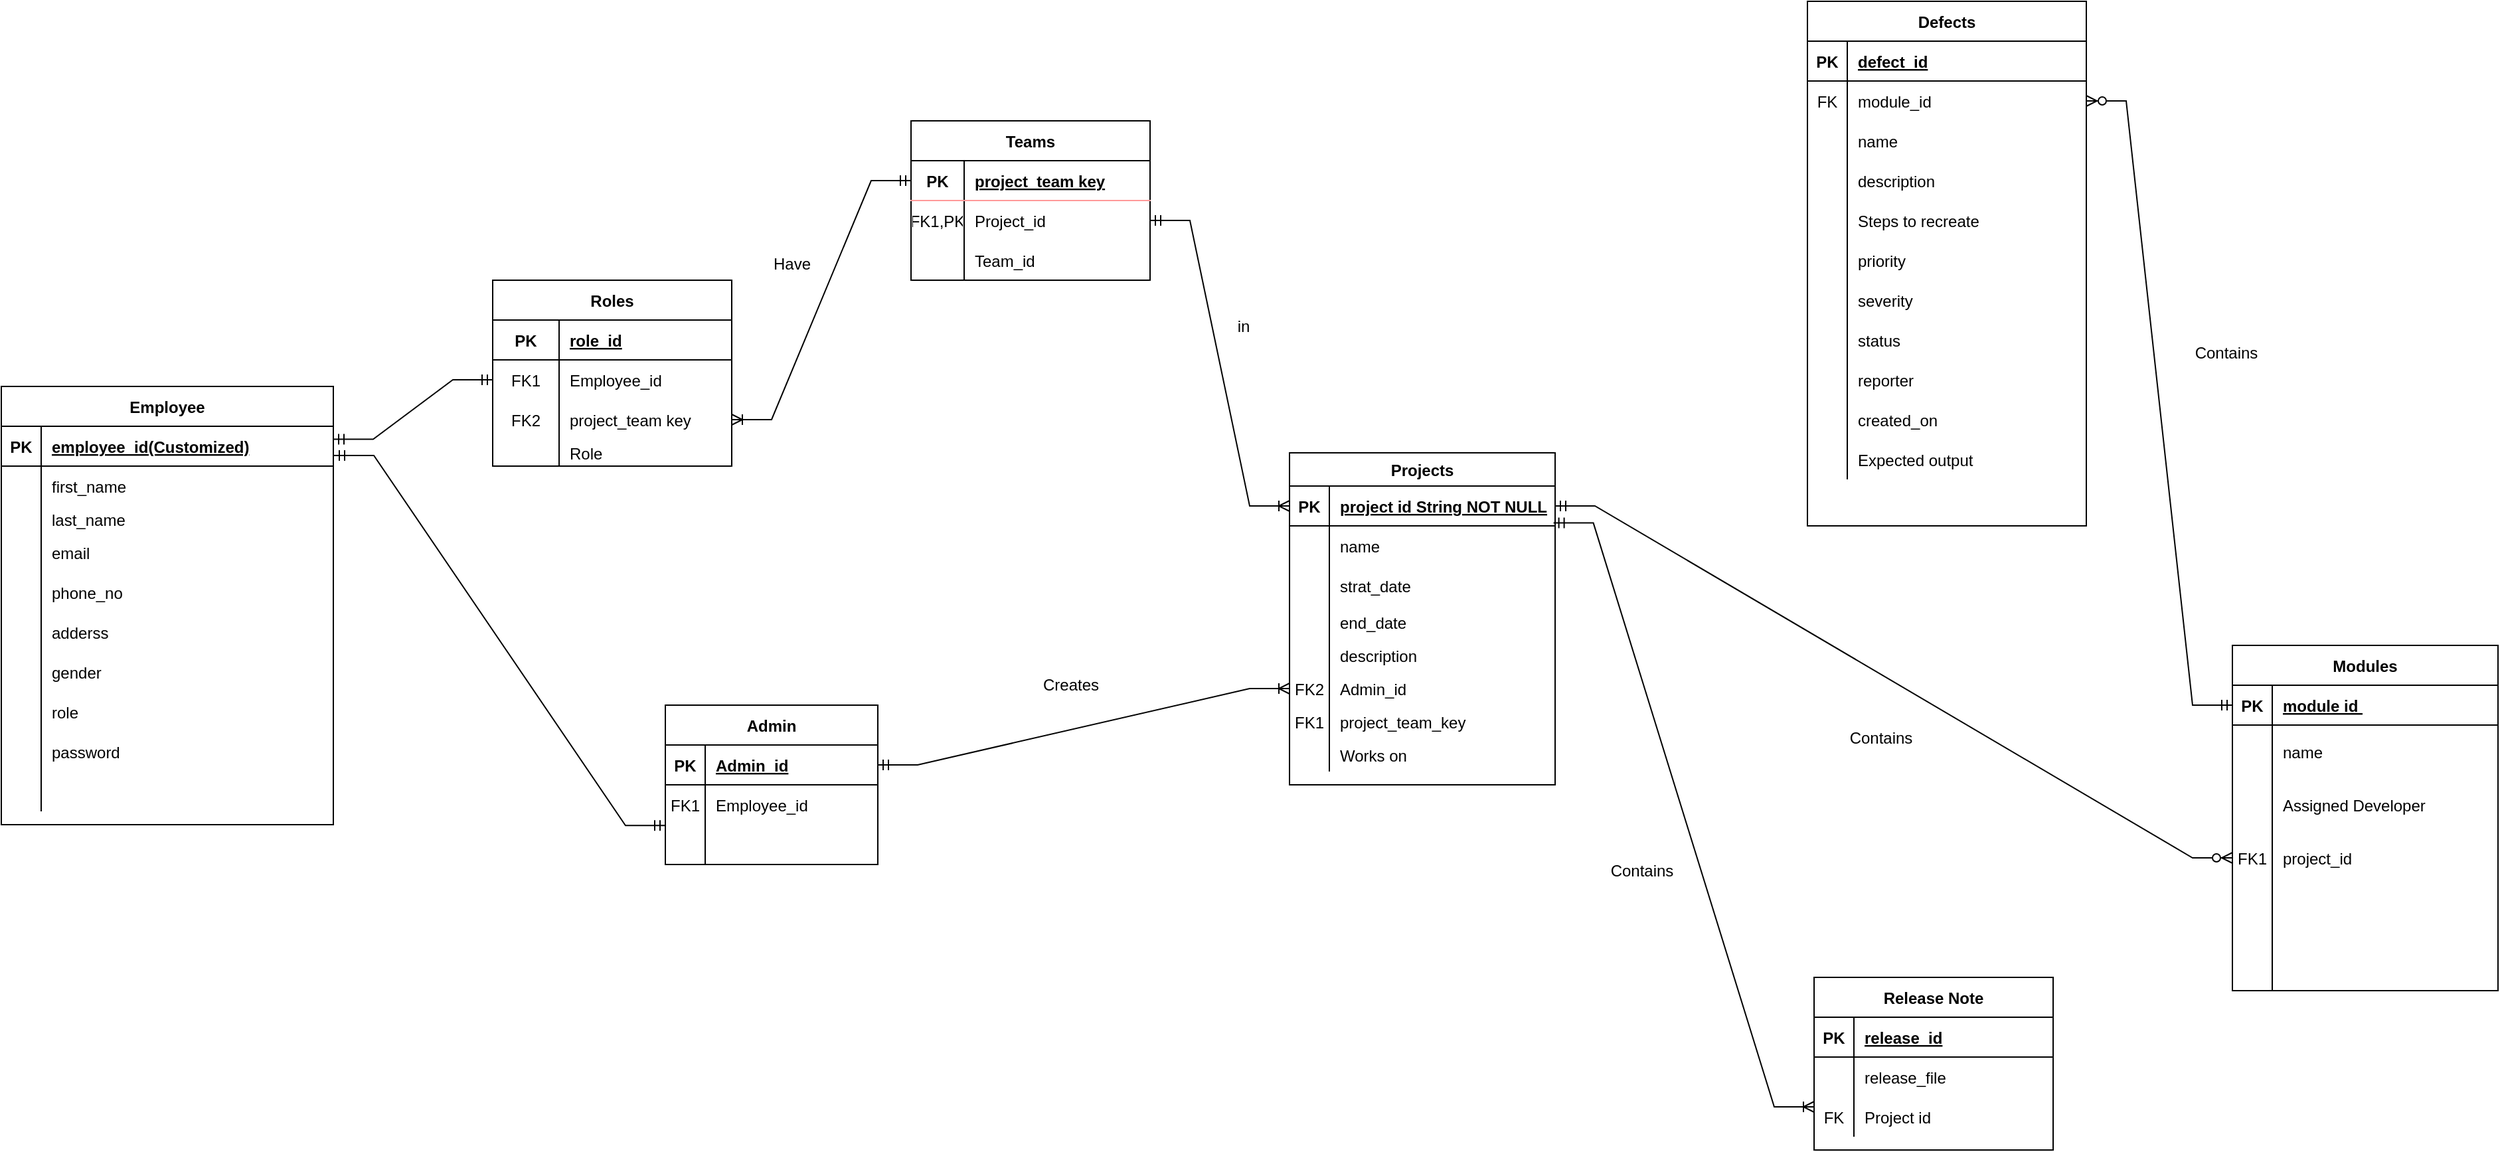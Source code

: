 <mxfile version="20.4.0" type="device"><diagram id="R2lEEEUBdFMjLlhIrx00" name="Page-1"><mxGraphModel dx="3769" dy="2591" grid="1" gridSize="10" guides="1" tooltips="1" connect="1" arrows="1" fold="1" page="1" pageScale="1" pageWidth="1100" pageHeight="1700" math="0" shadow="0" extFonts="Permanent Marker^https://fonts.googleapis.com/css?family=Permanent+Marker"><root><mxCell id="0"/><mxCell id="1" parent="0"/><mxCell id="y3s1Tlc4XNjK9ECXaTkF-25" value="Modules" style="shape=table;startSize=30;container=1;collapsible=1;childLayout=tableLayout;fixedRows=1;rowLines=0;fontStyle=1;align=center;resizeLast=1;" parent="1" vertex="1"><mxGeometry x="-370" y="-1145" width="200" height="260" as="geometry"/></mxCell><mxCell id="y3s1Tlc4XNjK9ECXaTkF-26" value="" style="shape=partialRectangle;collapsible=0;dropTarget=0;pointerEvents=0;fillColor=none;points=[[0,0.5],[1,0.5]];portConstraint=eastwest;top=0;left=0;right=0;bottom=1;" parent="y3s1Tlc4XNjK9ECXaTkF-25" vertex="1"><mxGeometry y="30" width="200" height="30" as="geometry"/></mxCell><mxCell id="y3s1Tlc4XNjK9ECXaTkF-27" value="PK" style="shape=partialRectangle;overflow=hidden;connectable=0;fillColor=none;top=0;left=0;bottom=0;right=0;fontStyle=1;" parent="y3s1Tlc4XNjK9ECXaTkF-26" vertex="1"><mxGeometry width="30" height="30" as="geometry"><mxRectangle width="30" height="30" as="alternateBounds"/></mxGeometry></mxCell><mxCell id="y3s1Tlc4XNjK9ECXaTkF-28" value="module id " style="shape=partialRectangle;overflow=hidden;connectable=0;fillColor=none;top=0;left=0;bottom=0;right=0;align=left;spacingLeft=6;fontStyle=5;" parent="y3s1Tlc4XNjK9ECXaTkF-26" vertex="1"><mxGeometry x="30" width="170" height="30" as="geometry"><mxRectangle width="170" height="30" as="alternateBounds"/></mxGeometry></mxCell><mxCell id="y3s1Tlc4XNjK9ECXaTkF-29" value="" style="shape=partialRectangle;collapsible=0;dropTarget=0;pointerEvents=0;fillColor=none;points=[[0,0.5],[1,0.5]];portConstraint=eastwest;top=0;left=0;right=0;bottom=0;" parent="y3s1Tlc4XNjK9ECXaTkF-25" vertex="1"><mxGeometry y="60" width="200" height="40" as="geometry"/></mxCell><mxCell id="y3s1Tlc4XNjK9ECXaTkF-30" value="" style="shape=partialRectangle;overflow=hidden;connectable=0;fillColor=none;top=0;left=0;bottom=0;right=0;" parent="y3s1Tlc4XNjK9ECXaTkF-29" vertex="1"><mxGeometry width="30" height="40" as="geometry"><mxRectangle width="30" height="40" as="alternateBounds"/></mxGeometry></mxCell><mxCell id="y3s1Tlc4XNjK9ECXaTkF-31" value="name" style="shape=partialRectangle;overflow=hidden;connectable=0;fillColor=none;top=0;left=0;bottom=0;right=0;align=left;spacingLeft=6;" parent="y3s1Tlc4XNjK9ECXaTkF-29" vertex="1"><mxGeometry x="30" width="170" height="40" as="geometry"><mxRectangle width="170" height="40" as="alternateBounds"/></mxGeometry></mxCell><mxCell id="y3s1Tlc4XNjK9ECXaTkF-68" style="shape=partialRectangle;collapsible=0;dropTarget=0;pointerEvents=0;fillColor=none;points=[[0,0.5],[1,0.5]];portConstraint=eastwest;top=0;left=0;right=0;bottom=0;" parent="y3s1Tlc4XNjK9ECXaTkF-25" vertex="1"><mxGeometry y="100" width="200" height="40" as="geometry"/></mxCell><mxCell id="y3s1Tlc4XNjK9ECXaTkF-69" style="shape=partialRectangle;overflow=hidden;connectable=0;fillColor=none;top=0;left=0;bottom=0;right=0;" parent="y3s1Tlc4XNjK9ECXaTkF-68" vertex="1"><mxGeometry width="30" height="40" as="geometry"><mxRectangle width="30" height="40" as="alternateBounds"/></mxGeometry></mxCell><mxCell id="y3s1Tlc4XNjK9ECXaTkF-70" value="Assigned Developer" style="shape=partialRectangle;overflow=hidden;connectable=0;fillColor=none;top=0;left=0;bottom=0;right=0;align=left;spacingLeft=6;" parent="y3s1Tlc4XNjK9ECXaTkF-68" vertex="1"><mxGeometry x="30" width="170" height="40" as="geometry"><mxRectangle width="170" height="40" as="alternateBounds"/></mxGeometry></mxCell><mxCell id="y3s1Tlc4XNjK9ECXaTkF-113" style="shape=partialRectangle;collapsible=0;dropTarget=0;pointerEvents=0;fillColor=none;points=[[0,0.5],[1,0.5]];portConstraint=eastwest;top=0;left=0;right=0;bottom=0;" parent="y3s1Tlc4XNjK9ECXaTkF-25" vertex="1"><mxGeometry y="140" width="200" height="40" as="geometry"/></mxCell><mxCell id="y3s1Tlc4XNjK9ECXaTkF-114" value="FK1" style="shape=partialRectangle;overflow=hidden;connectable=0;fillColor=none;top=0;left=0;bottom=0;right=0;" parent="y3s1Tlc4XNjK9ECXaTkF-113" vertex="1"><mxGeometry width="30" height="40" as="geometry"><mxRectangle width="30" height="40" as="alternateBounds"/></mxGeometry></mxCell><mxCell id="y3s1Tlc4XNjK9ECXaTkF-115" value="project_id" style="shape=partialRectangle;overflow=hidden;connectable=0;fillColor=none;top=0;left=0;bottom=0;right=0;align=left;spacingLeft=6;" parent="y3s1Tlc4XNjK9ECXaTkF-113" vertex="1"><mxGeometry x="30" width="170" height="40" as="geometry"><mxRectangle width="170" height="40" as="alternateBounds"/></mxGeometry></mxCell><mxCell id="kczVyp9fwfizsO9is1ps-79" style="shape=partialRectangle;collapsible=0;dropTarget=0;pointerEvents=0;fillColor=none;points=[[0,0.5],[1,0.5]];portConstraint=eastwest;top=0;left=0;right=0;bottom=0;" parent="y3s1Tlc4XNjK9ECXaTkF-25" vertex="1"><mxGeometry y="180" width="200" height="40" as="geometry"/></mxCell><mxCell id="kczVyp9fwfizsO9is1ps-80" value="" style="shape=partialRectangle;overflow=hidden;connectable=0;fillColor=none;top=0;left=0;bottom=0;right=0;" parent="kczVyp9fwfizsO9is1ps-79" vertex="1"><mxGeometry width="30" height="40" as="geometry"><mxRectangle width="30" height="40" as="alternateBounds"/></mxGeometry></mxCell><mxCell id="kczVyp9fwfizsO9is1ps-81" value="" style="shape=partialRectangle;overflow=hidden;connectable=0;fillColor=none;top=0;left=0;bottom=0;right=0;align=left;spacingLeft=6;" parent="kczVyp9fwfizsO9is1ps-79" vertex="1"><mxGeometry x="30" width="170" height="40" as="geometry"><mxRectangle width="170" height="40" as="alternateBounds"/></mxGeometry></mxCell><mxCell id="y3s1Tlc4XNjK9ECXaTkF-116" style="shape=partialRectangle;collapsible=0;dropTarget=0;pointerEvents=0;fillColor=none;points=[[0,0.5],[1,0.5]];portConstraint=eastwest;top=0;left=0;right=0;bottom=0;" parent="y3s1Tlc4XNjK9ECXaTkF-25" vertex="1"><mxGeometry y="220" width="200" height="40" as="geometry"/></mxCell><mxCell id="y3s1Tlc4XNjK9ECXaTkF-117" value="" style="shape=partialRectangle;overflow=hidden;connectable=0;fillColor=none;top=0;left=0;bottom=0;right=0;" parent="y3s1Tlc4XNjK9ECXaTkF-116" vertex="1"><mxGeometry width="30" height="40" as="geometry"><mxRectangle width="30" height="40" as="alternateBounds"/></mxGeometry></mxCell><mxCell id="y3s1Tlc4XNjK9ECXaTkF-118" value="" style="shape=partialRectangle;overflow=hidden;connectable=0;fillColor=none;top=0;left=0;bottom=0;right=0;align=left;spacingLeft=6;" parent="y3s1Tlc4XNjK9ECXaTkF-116" vertex="1"><mxGeometry x="30" width="170" height="40" as="geometry"><mxRectangle width="170" height="40" as="alternateBounds"/></mxGeometry></mxCell><mxCell id="y3s1Tlc4XNjK9ECXaTkF-18" value="Projects" style="shape=table;startSize=25;container=1;collapsible=1;childLayout=tableLayout;fixedRows=1;rowLines=0;fontStyle=1;align=center;resizeLast=1;" parent="1" vertex="1"><mxGeometry x="-1080" y="-1290" width="200" height="250" as="geometry"/></mxCell><mxCell id="y3s1Tlc4XNjK9ECXaTkF-19" value="" style="shape=partialRectangle;collapsible=0;dropTarget=0;pointerEvents=0;fillColor=none;points=[[0,0.5],[1,0.5]];portConstraint=eastwest;top=0;left=0;right=0;bottom=1;" parent="y3s1Tlc4XNjK9ECXaTkF-18" vertex="1"><mxGeometry y="25" width="200" height="30" as="geometry"/></mxCell><mxCell id="y3s1Tlc4XNjK9ECXaTkF-20" value="PK" style="shape=partialRectangle;overflow=hidden;connectable=0;fillColor=none;top=0;left=0;bottom=0;right=0;fontStyle=1;" parent="y3s1Tlc4XNjK9ECXaTkF-19" vertex="1"><mxGeometry width="30" height="30" as="geometry"><mxRectangle width="30" height="30" as="alternateBounds"/></mxGeometry></mxCell><mxCell id="y3s1Tlc4XNjK9ECXaTkF-21" value="project id String NOT NULL" style="shape=partialRectangle;overflow=hidden;connectable=0;fillColor=none;top=0;left=0;bottom=0;right=0;align=left;spacingLeft=6;fontStyle=5;" parent="y3s1Tlc4XNjK9ECXaTkF-19" vertex="1"><mxGeometry x="30" width="170" height="30" as="geometry"><mxRectangle width="170" height="30" as="alternateBounds"/></mxGeometry></mxCell><mxCell id="y3s1Tlc4XNjK9ECXaTkF-22" value="" style="shape=partialRectangle;collapsible=0;dropTarget=0;pointerEvents=0;fillColor=none;points=[[0,0.5],[1,0.5]];portConstraint=eastwest;top=0;left=0;right=0;bottom=0;" parent="y3s1Tlc4XNjK9ECXaTkF-18" vertex="1"><mxGeometry y="55" width="200" height="30" as="geometry"/></mxCell><mxCell id="y3s1Tlc4XNjK9ECXaTkF-23" value="" style="shape=partialRectangle;overflow=hidden;connectable=0;fillColor=none;top=0;left=0;bottom=0;right=0;" parent="y3s1Tlc4XNjK9ECXaTkF-22" vertex="1"><mxGeometry width="30" height="30" as="geometry"><mxRectangle width="30" height="30" as="alternateBounds"/></mxGeometry></mxCell><mxCell id="y3s1Tlc4XNjK9ECXaTkF-24" value="name" style="shape=partialRectangle;overflow=hidden;connectable=0;fillColor=none;top=0;left=0;bottom=0;right=0;align=left;spacingLeft=6;" parent="y3s1Tlc4XNjK9ECXaTkF-22" vertex="1"><mxGeometry x="30" width="170" height="30" as="geometry"><mxRectangle width="170" height="30" as="alternateBounds"/></mxGeometry></mxCell><mxCell id="y3s1Tlc4XNjK9ECXaTkF-59" style="shape=partialRectangle;collapsible=0;dropTarget=0;pointerEvents=0;fillColor=none;points=[[0,0.5],[1,0.5]];portConstraint=eastwest;top=0;left=0;right=0;bottom=0;" parent="y3s1Tlc4XNjK9ECXaTkF-18" vertex="1"><mxGeometry y="85" width="200" height="30" as="geometry"/></mxCell><mxCell id="y3s1Tlc4XNjK9ECXaTkF-60" style="shape=partialRectangle;overflow=hidden;connectable=0;fillColor=none;top=0;left=0;bottom=0;right=0;" parent="y3s1Tlc4XNjK9ECXaTkF-59" vertex="1"><mxGeometry width="30" height="30" as="geometry"><mxRectangle width="30" height="30" as="alternateBounds"/></mxGeometry></mxCell><mxCell id="y3s1Tlc4XNjK9ECXaTkF-61" value="strat_date" style="shape=partialRectangle;overflow=hidden;connectable=0;fillColor=none;top=0;left=0;bottom=0;right=0;align=left;spacingLeft=6;" parent="y3s1Tlc4XNjK9ECXaTkF-59" vertex="1"><mxGeometry x="30" width="170" height="30" as="geometry"><mxRectangle width="170" height="30" as="alternateBounds"/></mxGeometry></mxCell><mxCell id="y3s1Tlc4XNjK9ECXaTkF-62" style="shape=partialRectangle;collapsible=0;dropTarget=0;pointerEvents=0;fillColor=none;points=[[0,0.5],[1,0.5]];portConstraint=eastwest;top=0;left=0;right=0;bottom=0;" parent="y3s1Tlc4XNjK9ECXaTkF-18" vertex="1"><mxGeometry y="115" width="200" height="25" as="geometry"/></mxCell><mxCell id="y3s1Tlc4XNjK9ECXaTkF-63" style="shape=partialRectangle;overflow=hidden;connectable=0;fillColor=none;top=0;left=0;bottom=0;right=0;" parent="y3s1Tlc4XNjK9ECXaTkF-62" vertex="1"><mxGeometry width="30" height="25" as="geometry"><mxRectangle width="30" height="25" as="alternateBounds"/></mxGeometry></mxCell><mxCell id="y3s1Tlc4XNjK9ECXaTkF-64" value="end_date" style="shape=partialRectangle;overflow=hidden;connectable=0;fillColor=none;top=0;left=0;bottom=0;right=0;align=left;spacingLeft=6;" parent="y3s1Tlc4XNjK9ECXaTkF-62" vertex="1"><mxGeometry x="30" width="170" height="25" as="geometry"><mxRectangle width="170" height="25" as="alternateBounds"/></mxGeometry></mxCell><mxCell id="y3s1Tlc4XNjK9ECXaTkF-83" style="shape=partialRectangle;collapsible=0;dropTarget=0;pointerEvents=0;fillColor=none;points=[[0,0.5],[1,0.5]];portConstraint=eastwest;top=0;left=0;right=0;bottom=0;" parent="y3s1Tlc4XNjK9ECXaTkF-18" vertex="1"><mxGeometry y="140" width="200" height="25" as="geometry"/></mxCell><mxCell id="y3s1Tlc4XNjK9ECXaTkF-84" style="shape=partialRectangle;overflow=hidden;connectable=0;fillColor=none;top=0;left=0;bottom=0;right=0;" parent="y3s1Tlc4XNjK9ECXaTkF-83" vertex="1"><mxGeometry width="30" height="25" as="geometry"><mxRectangle width="30" height="25" as="alternateBounds"/></mxGeometry></mxCell><mxCell id="y3s1Tlc4XNjK9ECXaTkF-85" value="description" style="shape=partialRectangle;overflow=hidden;connectable=0;fillColor=none;top=0;left=0;bottom=0;right=0;align=left;spacingLeft=6;" parent="y3s1Tlc4XNjK9ECXaTkF-83" vertex="1"><mxGeometry x="30" width="170" height="25" as="geometry"><mxRectangle width="170" height="25" as="alternateBounds"/></mxGeometry></mxCell><mxCell id="y3s1Tlc4XNjK9ECXaTkF-86" style="shape=partialRectangle;collapsible=0;dropTarget=0;pointerEvents=0;fillColor=none;points=[[0,0.5],[1,0.5]];portConstraint=eastwest;top=0;left=0;right=0;bottom=0;" parent="y3s1Tlc4XNjK9ECXaTkF-18" vertex="1"><mxGeometry y="165" width="200" height="25" as="geometry"/></mxCell><mxCell id="y3s1Tlc4XNjK9ECXaTkF-87" value="FK2" style="shape=partialRectangle;overflow=hidden;connectable=0;fillColor=none;top=0;left=0;bottom=0;right=0;" parent="y3s1Tlc4XNjK9ECXaTkF-86" vertex="1"><mxGeometry width="30" height="25" as="geometry"><mxRectangle width="30" height="25" as="alternateBounds"/></mxGeometry></mxCell><mxCell id="y3s1Tlc4XNjK9ECXaTkF-88" value="Admin_id" style="shape=partialRectangle;overflow=hidden;connectable=0;fillColor=none;top=0;left=0;bottom=0;right=0;align=left;spacingLeft=6;" parent="y3s1Tlc4XNjK9ECXaTkF-86" vertex="1"><mxGeometry x="30" width="170" height="25" as="geometry"><mxRectangle width="170" height="25" as="alternateBounds"/></mxGeometry></mxCell><mxCell id="y3s1Tlc4XNjK9ECXaTkF-89" style="shape=partialRectangle;collapsible=0;dropTarget=0;pointerEvents=0;fillColor=none;points=[[0,0.5],[1,0.5]];portConstraint=eastwest;top=0;left=0;right=0;bottom=0;" parent="y3s1Tlc4XNjK9ECXaTkF-18" vertex="1"><mxGeometry y="190" width="200" height="25" as="geometry"/></mxCell><mxCell id="y3s1Tlc4XNjK9ECXaTkF-90" value="FK1" style="shape=partialRectangle;overflow=hidden;connectable=0;fillColor=none;top=0;left=0;bottom=0;right=0;" parent="y3s1Tlc4XNjK9ECXaTkF-89" vertex="1"><mxGeometry width="30" height="25" as="geometry"><mxRectangle width="30" height="25" as="alternateBounds"/></mxGeometry></mxCell><mxCell id="y3s1Tlc4XNjK9ECXaTkF-91" value="project_team_key" style="shape=partialRectangle;overflow=hidden;connectable=0;fillColor=none;top=0;left=0;bottom=0;right=0;align=left;spacingLeft=6;" parent="y3s1Tlc4XNjK9ECXaTkF-89" vertex="1"><mxGeometry x="30" width="170" height="25" as="geometry"><mxRectangle width="170" height="25" as="alternateBounds"/></mxGeometry></mxCell><mxCell id="y3s1Tlc4XNjK9ECXaTkF-110" style="shape=partialRectangle;collapsible=0;dropTarget=0;pointerEvents=0;fillColor=none;points=[[0,0.5],[1,0.5]];portConstraint=eastwest;top=0;left=0;right=0;bottom=0;" parent="y3s1Tlc4XNjK9ECXaTkF-18" vertex="1"><mxGeometry y="215" width="200" height="25" as="geometry"/></mxCell><mxCell id="y3s1Tlc4XNjK9ECXaTkF-111" value="" style="shape=partialRectangle;overflow=hidden;connectable=0;fillColor=none;top=0;left=0;bottom=0;right=0;" parent="y3s1Tlc4XNjK9ECXaTkF-110" vertex="1"><mxGeometry width="30" height="25" as="geometry"><mxRectangle width="30" height="25" as="alternateBounds"/></mxGeometry></mxCell><mxCell id="y3s1Tlc4XNjK9ECXaTkF-112" value="Works on" style="shape=partialRectangle;overflow=hidden;connectable=0;fillColor=none;top=0;left=0;bottom=0;right=0;align=left;spacingLeft=6;" parent="y3s1Tlc4XNjK9ECXaTkF-110" vertex="1"><mxGeometry x="30" width="170" height="25" as="geometry"><mxRectangle width="170" height="25" as="alternateBounds"/></mxGeometry></mxCell><mxCell id="y3s1Tlc4XNjK9ECXaTkF-49" value="Employee" style="shape=table;startSize=30;container=1;collapsible=1;childLayout=tableLayout;fixedRows=1;rowLines=0;fontStyle=1;align=center;resizeLast=1;" parent="1" vertex="1"><mxGeometry x="-2050" y="-1340" width="250" height="330" as="geometry"/></mxCell><mxCell id="y3s1Tlc4XNjK9ECXaTkF-50" value="" style="shape=partialRectangle;collapsible=0;dropTarget=0;pointerEvents=0;fillColor=none;points=[[0,0.5],[1,0.5]];portConstraint=eastwest;top=0;left=0;right=0;bottom=1;" parent="y3s1Tlc4XNjK9ECXaTkF-49" vertex="1"><mxGeometry y="30" width="250" height="30" as="geometry"/></mxCell><mxCell id="y3s1Tlc4XNjK9ECXaTkF-51" value="PK" style="shape=partialRectangle;overflow=hidden;connectable=0;fillColor=none;top=0;left=0;bottom=0;right=0;fontStyle=1;" parent="y3s1Tlc4XNjK9ECXaTkF-50" vertex="1"><mxGeometry width="30" height="30" as="geometry"><mxRectangle width="30" height="30" as="alternateBounds"/></mxGeometry></mxCell><mxCell id="y3s1Tlc4XNjK9ECXaTkF-52" value="employee_id(Customized)" style="shape=partialRectangle;overflow=hidden;connectable=0;fillColor=none;top=0;left=0;bottom=0;right=0;align=left;spacingLeft=6;fontStyle=5;" parent="y3s1Tlc4XNjK9ECXaTkF-50" vertex="1"><mxGeometry x="30" width="220" height="30" as="geometry"><mxRectangle width="220" height="30" as="alternateBounds"/></mxGeometry></mxCell><mxCell id="y3s1Tlc4XNjK9ECXaTkF-53" value="" style="shape=partialRectangle;collapsible=0;dropTarget=0;pointerEvents=0;fillColor=none;points=[[0,0.5],[1,0.5]];portConstraint=eastwest;top=0;left=0;right=0;bottom=0;" parent="y3s1Tlc4XNjK9ECXaTkF-49" vertex="1"><mxGeometry y="60" width="250" height="30" as="geometry"/></mxCell><mxCell id="y3s1Tlc4XNjK9ECXaTkF-54" value="" style="shape=partialRectangle;overflow=hidden;connectable=0;fillColor=none;top=0;left=0;bottom=0;right=0;" parent="y3s1Tlc4XNjK9ECXaTkF-53" vertex="1"><mxGeometry width="30" height="30" as="geometry"><mxRectangle width="30" height="30" as="alternateBounds"/></mxGeometry></mxCell><mxCell id="y3s1Tlc4XNjK9ECXaTkF-55" value="first_name" style="shape=partialRectangle;overflow=hidden;connectable=0;fillColor=none;top=0;left=0;bottom=0;right=0;align=left;spacingLeft=6;" parent="y3s1Tlc4XNjK9ECXaTkF-53" vertex="1"><mxGeometry x="30" width="220" height="30" as="geometry"><mxRectangle width="220" height="30" as="alternateBounds"/></mxGeometry></mxCell><mxCell id="y3s1Tlc4XNjK9ECXaTkF-56" value="" style="shape=partialRectangle;collapsible=0;dropTarget=0;pointerEvents=0;fillColor=none;points=[[0,0.5],[1,0.5]];portConstraint=eastwest;top=0;left=0;right=0;bottom=0;" parent="y3s1Tlc4XNjK9ECXaTkF-49" vertex="1"><mxGeometry y="90" width="250" height="20" as="geometry"/></mxCell><mxCell id="y3s1Tlc4XNjK9ECXaTkF-57" value="" style="shape=partialRectangle;overflow=hidden;connectable=0;fillColor=none;top=0;left=0;bottom=0;right=0;" parent="y3s1Tlc4XNjK9ECXaTkF-56" vertex="1"><mxGeometry width="30" height="20" as="geometry"><mxRectangle width="30" height="20" as="alternateBounds"/></mxGeometry></mxCell><mxCell id="y3s1Tlc4XNjK9ECXaTkF-58" value="last_name" style="shape=partialRectangle;overflow=hidden;connectable=0;fillColor=none;top=0;left=0;bottom=0;right=0;align=left;spacingLeft=6;" parent="y3s1Tlc4XNjK9ECXaTkF-56" vertex="1"><mxGeometry x="30" width="220" height="20" as="geometry"><mxRectangle width="220" height="20" as="alternateBounds"/></mxGeometry></mxCell><mxCell id="IbUwkKZA4GYqVXT4xMtl-23" style="shape=partialRectangle;collapsible=0;dropTarget=0;pointerEvents=0;fillColor=none;points=[[0,0.5],[1,0.5]];portConstraint=eastwest;top=0;left=0;right=0;bottom=0;" parent="y3s1Tlc4XNjK9ECXaTkF-49" vertex="1"><mxGeometry y="110" width="250" height="30" as="geometry"/></mxCell><mxCell id="IbUwkKZA4GYqVXT4xMtl-24" style="shape=partialRectangle;overflow=hidden;connectable=0;fillColor=none;top=0;left=0;bottom=0;right=0;" parent="IbUwkKZA4GYqVXT4xMtl-23" vertex="1"><mxGeometry width="30" height="30" as="geometry"><mxRectangle width="30" height="30" as="alternateBounds"/></mxGeometry></mxCell><mxCell id="IbUwkKZA4GYqVXT4xMtl-25" value="email" style="shape=partialRectangle;overflow=hidden;connectable=0;fillColor=none;top=0;left=0;bottom=0;right=0;align=left;spacingLeft=6;" parent="IbUwkKZA4GYqVXT4xMtl-23" vertex="1"><mxGeometry x="30" width="220" height="30" as="geometry"><mxRectangle width="220" height="30" as="alternateBounds"/></mxGeometry></mxCell><mxCell id="y3s1Tlc4XNjK9ECXaTkF-95" style="shape=partialRectangle;collapsible=0;dropTarget=0;pointerEvents=0;fillColor=none;points=[[0,0.5],[1,0.5]];portConstraint=eastwest;top=0;left=0;right=0;bottom=0;" parent="y3s1Tlc4XNjK9ECXaTkF-49" vertex="1"><mxGeometry y="140" width="250" height="30" as="geometry"/></mxCell><mxCell id="y3s1Tlc4XNjK9ECXaTkF-96" style="shape=partialRectangle;overflow=hidden;connectable=0;fillColor=none;top=0;left=0;bottom=0;right=0;" parent="y3s1Tlc4XNjK9ECXaTkF-95" vertex="1"><mxGeometry width="30" height="30" as="geometry"><mxRectangle width="30" height="30" as="alternateBounds"/></mxGeometry></mxCell><mxCell id="y3s1Tlc4XNjK9ECXaTkF-97" value="phone_no" style="shape=partialRectangle;overflow=hidden;connectable=0;fillColor=none;top=0;left=0;bottom=0;right=0;align=left;spacingLeft=6;" parent="y3s1Tlc4XNjK9ECXaTkF-95" vertex="1"><mxGeometry x="30" width="220" height="30" as="geometry"><mxRectangle width="220" height="30" as="alternateBounds"/></mxGeometry></mxCell><mxCell id="y3s1Tlc4XNjK9ECXaTkF-98" style="shape=partialRectangle;collapsible=0;dropTarget=0;pointerEvents=0;fillColor=none;points=[[0,0.5],[1,0.5]];portConstraint=eastwest;top=0;left=0;right=0;bottom=0;" parent="y3s1Tlc4XNjK9ECXaTkF-49" vertex="1"><mxGeometry y="170" width="250" height="30" as="geometry"/></mxCell><mxCell id="y3s1Tlc4XNjK9ECXaTkF-99" style="shape=partialRectangle;overflow=hidden;connectable=0;fillColor=none;top=0;left=0;bottom=0;right=0;" parent="y3s1Tlc4XNjK9ECXaTkF-98" vertex="1"><mxGeometry width="30" height="30" as="geometry"><mxRectangle width="30" height="30" as="alternateBounds"/></mxGeometry></mxCell><mxCell id="y3s1Tlc4XNjK9ECXaTkF-100" value="adderss" style="shape=partialRectangle;overflow=hidden;connectable=0;fillColor=none;top=0;left=0;bottom=0;right=0;align=left;spacingLeft=6;" parent="y3s1Tlc4XNjK9ECXaTkF-98" vertex="1"><mxGeometry x="30" width="220" height="30" as="geometry"><mxRectangle width="220" height="30" as="alternateBounds"/></mxGeometry></mxCell><mxCell id="y3s1Tlc4XNjK9ECXaTkF-101" style="shape=partialRectangle;collapsible=0;dropTarget=0;pointerEvents=0;fillColor=none;points=[[0,0.5],[1,0.5]];portConstraint=eastwest;top=0;left=0;right=0;bottom=0;" parent="y3s1Tlc4XNjK9ECXaTkF-49" vertex="1"><mxGeometry y="200" width="250" height="30" as="geometry"/></mxCell><mxCell id="y3s1Tlc4XNjK9ECXaTkF-102" style="shape=partialRectangle;overflow=hidden;connectable=0;fillColor=none;top=0;left=0;bottom=0;right=0;" parent="y3s1Tlc4XNjK9ECXaTkF-101" vertex="1"><mxGeometry width="30" height="30" as="geometry"><mxRectangle width="30" height="30" as="alternateBounds"/></mxGeometry></mxCell><mxCell id="y3s1Tlc4XNjK9ECXaTkF-103" value="gender" style="shape=partialRectangle;overflow=hidden;connectable=0;fillColor=none;top=0;left=0;bottom=0;right=0;align=left;spacingLeft=6;" parent="y3s1Tlc4XNjK9ECXaTkF-101" vertex="1"><mxGeometry x="30" width="220" height="30" as="geometry"><mxRectangle width="220" height="30" as="alternateBounds"/></mxGeometry></mxCell><mxCell id="y3s1Tlc4XNjK9ECXaTkF-104" style="shape=partialRectangle;collapsible=0;dropTarget=0;pointerEvents=0;fillColor=none;points=[[0,0.5],[1,0.5]];portConstraint=eastwest;top=0;left=0;right=0;bottom=0;" parent="y3s1Tlc4XNjK9ECXaTkF-49" vertex="1"><mxGeometry y="230" width="250" height="30" as="geometry"/></mxCell><mxCell id="y3s1Tlc4XNjK9ECXaTkF-105" style="shape=partialRectangle;overflow=hidden;connectable=0;fillColor=none;top=0;left=0;bottom=0;right=0;" parent="y3s1Tlc4XNjK9ECXaTkF-104" vertex="1"><mxGeometry width="30" height="30" as="geometry"><mxRectangle width="30" height="30" as="alternateBounds"/></mxGeometry></mxCell><mxCell id="y3s1Tlc4XNjK9ECXaTkF-106" value="role" style="shape=partialRectangle;overflow=hidden;connectable=0;fillColor=none;top=0;left=0;bottom=0;right=0;align=left;spacingLeft=6;" parent="y3s1Tlc4XNjK9ECXaTkF-104" vertex="1"><mxGeometry x="30" width="220" height="30" as="geometry"><mxRectangle width="220" height="30" as="alternateBounds"/></mxGeometry></mxCell><mxCell id="kczVyp9fwfizsO9is1ps-112" style="shape=partialRectangle;collapsible=0;dropTarget=0;pointerEvents=0;fillColor=none;points=[[0,0.5],[1,0.5]];portConstraint=eastwest;top=0;left=0;right=0;bottom=0;" parent="y3s1Tlc4XNjK9ECXaTkF-49" vertex="1"><mxGeometry y="260" width="250" height="30" as="geometry"/></mxCell><mxCell id="kczVyp9fwfizsO9is1ps-113" style="shape=partialRectangle;overflow=hidden;connectable=0;fillColor=none;top=0;left=0;bottom=0;right=0;" parent="kczVyp9fwfizsO9is1ps-112" vertex="1"><mxGeometry width="30" height="30" as="geometry"><mxRectangle width="30" height="30" as="alternateBounds"/></mxGeometry></mxCell><mxCell id="kczVyp9fwfizsO9is1ps-114" value="password" style="shape=partialRectangle;overflow=hidden;connectable=0;fillColor=none;top=0;left=0;bottom=0;right=0;align=left;spacingLeft=6;" parent="kczVyp9fwfizsO9is1ps-112" vertex="1"><mxGeometry x="30" width="220" height="30" as="geometry"><mxRectangle width="220" height="30" as="alternateBounds"/></mxGeometry></mxCell><mxCell id="y3s1Tlc4XNjK9ECXaTkF-92" style="shape=partialRectangle;collapsible=0;dropTarget=0;pointerEvents=0;fillColor=none;points=[[0,0.5],[1,0.5]];portConstraint=eastwest;top=0;left=0;right=0;bottom=0;" parent="y3s1Tlc4XNjK9ECXaTkF-49" vertex="1"><mxGeometry y="290" width="250" height="30" as="geometry"/></mxCell><mxCell id="y3s1Tlc4XNjK9ECXaTkF-93" style="shape=partialRectangle;overflow=hidden;connectable=0;fillColor=none;top=0;left=0;bottom=0;right=0;" parent="y3s1Tlc4XNjK9ECXaTkF-92" vertex="1"><mxGeometry width="30" height="30" as="geometry"><mxRectangle width="30" height="30" as="alternateBounds"/></mxGeometry></mxCell><mxCell id="y3s1Tlc4XNjK9ECXaTkF-94" value="" style="shape=partialRectangle;overflow=hidden;connectable=0;fillColor=none;top=0;left=0;bottom=0;right=0;align=left;spacingLeft=6;" parent="y3s1Tlc4XNjK9ECXaTkF-92" vertex="1"><mxGeometry x="30" width="220" height="30" as="geometry"><mxRectangle width="220" height="30" as="alternateBounds"/></mxGeometry></mxCell><mxCell id="y3s1Tlc4XNjK9ECXaTkF-109" value="" style="edgeStyle=entityRelationEdgeStyle;fontSize=12;html=1;endArrow=ERoneToMany;startArrow=ERmandOne;rounded=0;exitX=1;exitY=0.5;exitDx=0;exitDy=0;startFill=0;endFill=0;entryX=0;entryY=0.5;entryDx=0;entryDy=0;" parent="1" source="IbUwkKZA4GYqVXT4xMtl-14" edge="1" target="y3s1Tlc4XNjK9ECXaTkF-19"><mxGeometry width="100" height="100" relative="1" as="geometry"><mxPoint x="-1310" y="-1245" as="sourcePoint"/><mxPoint x="-1110" y="-1180" as="targetPoint"/></mxGeometry></mxCell><mxCell id="y3s1Tlc4XNjK9ECXaTkF-119" value="" style="edgeStyle=entityRelationEdgeStyle;fontSize=12;html=1;endArrow=ERzeroToMany;startArrow=ERmandOne;rounded=0;entryX=0;entryY=0.5;entryDx=0;entryDy=0;exitX=1;exitY=0.5;exitDx=0;exitDy=0;" parent="1" source="y3s1Tlc4XNjK9ECXaTkF-19" target="y3s1Tlc4XNjK9ECXaTkF-113" edge="1"><mxGeometry width="100" height="100" relative="1" as="geometry"><mxPoint x="-890" y="-1282.5" as="sourcePoint"/><mxPoint x="-790" y="-1382.5" as="targetPoint"/></mxGeometry></mxCell><mxCell id="y3s1Tlc4XNjK9ECXaTkF-120" value="Defects" style="shape=table;startSize=30;container=1;collapsible=1;childLayout=tableLayout;fixedRows=1;rowLines=0;fontStyle=1;align=center;resizeLast=1;" parent="1" vertex="1"><mxGeometry x="-690" y="-1630" width="210" height="395" as="geometry"/></mxCell><mxCell id="y3s1Tlc4XNjK9ECXaTkF-121" value="" style="shape=partialRectangle;collapsible=0;dropTarget=0;pointerEvents=0;fillColor=none;points=[[0,0.5],[1,0.5]];portConstraint=eastwest;top=0;left=0;right=0;bottom=1;" parent="y3s1Tlc4XNjK9ECXaTkF-120" vertex="1"><mxGeometry y="30" width="210" height="30" as="geometry"/></mxCell><mxCell id="y3s1Tlc4XNjK9ECXaTkF-122" value="PK" style="shape=partialRectangle;overflow=hidden;connectable=0;fillColor=none;top=0;left=0;bottom=0;right=0;fontStyle=1;" parent="y3s1Tlc4XNjK9ECXaTkF-121" vertex="1"><mxGeometry width="30" height="30" as="geometry"><mxRectangle width="30" height="30" as="alternateBounds"/></mxGeometry></mxCell><mxCell id="y3s1Tlc4XNjK9ECXaTkF-123" value="defect_id" style="shape=partialRectangle;overflow=hidden;connectable=0;fillColor=none;top=0;left=0;bottom=0;right=0;align=left;spacingLeft=6;fontStyle=5;" parent="y3s1Tlc4XNjK9ECXaTkF-121" vertex="1"><mxGeometry x="30" width="180" height="30" as="geometry"><mxRectangle width="180" height="30" as="alternateBounds"/></mxGeometry></mxCell><mxCell id="kczVyp9fwfizsO9is1ps-72" style="shape=partialRectangle;collapsible=0;dropTarget=0;pointerEvents=0;fillColor=none;points=[[0,0.5],[1,0.5]];portConstraint=eastwest;top=0;left=0;right=0;bottom=0;" parent="y3s1Tlc4XNjK9ECXaTkF-120" vertex="1"><mxGeometry y="60" width="210" height="30" as="geometry"/></mxCell><mxCell id="kczVyp9fwfizsO9is1ps-73" value="FK" style="shape=partialRectangle;overflow=hidden;connectable=0;fillColor=none;top=0;left=0;bottom=0;right=0;" parent="kczVyp9fwfizsO9is1ps-72" vertex="1"><mxGeometry width="30" height="30" as="geometry"><mxRectangle width="30" height="30" as="alternateBounds"/></mxGeometry></mxCell><mxCell id="kczVyp9fwfizsO9is1ps-74" value="module_id" style="shape=partialRectangle;overflow=hidden;connectable=0;fillColor=none;top=0;left=0;bottom=0;right=0;align=left;spacingLeft=6;" parent="kczVyp9fwfizsO9is1ps-72" vertex="1"><mxGeometry x="30" width="180" height="30" as="geometry"><mxRectangle width="180" height="30" as="alternateBounds"/></mxGeometry></mxCell><mxCell id="y3s1Tlc4XNjK9ECXaTkF-124" value="" style="shape=partialRectangle;collapsible=0;dropTarget=0;pointerEvents=0;fillColor=none;points=[[0,0.5],[1,0.5]];portConstraint=eastwest;top=0;left=0;right=0;bottom=0;" parent="y3s1Tlc4XNjK9ECXaTkF-120" vertex="1"><mxGeometry y="90" width="210" height="30" as="geometry"/></mxCell><mxCell id="y3s1Tlc4XNjK9ECXaTkF-125" value="" style="shape=partialRectangle;overflow=hidden;connectable=0;fillColor=none;top=0;left=0;bottom=0;right=0;" parent="y3s1Tlc4XNjK9ECXaTkF-124" vertex="1"><mxGeometry width="30" height="30" as="geometry"><mxRectangle width="30" height="30" as="alternateBounds"/></mxGeometry></mxCell><mxCell id="y3s1Tlc4XNjK9ECXaTkF-126" value="name" style="shape=partialRectangle;overflow=hidden;connectable=0;fillColor=none;top=0;left=0;bottom=0;right=0;align=left;spacingLeft=6;" parent="y3s1Tlc4XNjK9ECXaTkF-124" vertex="1"><mxGeometry x="30" width="180" height="30" as="geometry"><mxRectangle width="180" height="30" as="alternateBounds"/></mxGeometry></mxCell><mxCell id="y3s1Tlc4XNjK9ECXaTkF-127" value="" style="shape=partialRectangle;collapsible=0;dropTarget=0;pointerEvents=0;fillColor=none;points=[[0,0.5],[1,0.5]];portConstraint=eastwest;top=0;left=0;right=0;bottom=0;" parent="y3s1Tlc4XNjK9ECXaTkF-120" vertex="1"><mxGeometry y="120" width="210" height="30" as="geometry"/></mxCell><mxCell id="y3s1Tlc4XNjK9ECXaTkF-128" value="" style="shape=partialRectangle;overflow=hidden;connectable=0;fillColor=none;top=0;left=0;bottom=0;right=0;" parent="y3s1Tlc4XNjK9ECXaTkF-127" vertex="1"><mxGeometry width="30" height="30" as="geometry"><mxRectangle width="30" height="30" as="alternateBounds"/></mxGeometry></mxCell><mxCell id="y3s1Tlc4XNjK9ECXaTkF-129" value="description" style="shape=partialRectangle;overflow=hidden;connectable=0;fillColor=none;top=0;left=0;bottom=0;right=0;align=left;spacingLeft=6;" parent="y3s1Tlc4XNjK9ECXaTkF-127" vertex="1"><mxGeometry x="30" width="180" height="30" as="geometry"><mxRectangle width="180" height="30" as="alternateBounds"/></mxGeometry></mxCell><mxCell id="y3s1Tlc4XNjK9ECXaTkF-133" style="shape=partialRectangle;collapsible=0;dropTarget=0;pointerEvents=0;fillColor=none;points=[[0,0.5],[1,0.5]];portConstraint=eastwest;top=0;left=0;right=0;bottom=0;" parent="y3s1Tlc4XNjK9ECXaTkF-120" vertex="1"><mxGeometry y="150" width="210" height="30" as="geometry"/></mxCell><mxCell id="y3s1Tlc4XNjK9ECXaTkF-134" value="" style="shape=partialRectangle;overflow=hidden;connectable=0;fillColor=none;top=0;left=0;bottom=0;right=0;" parent="y3s1Tlc4XNjK9ECXaTkF-133" vertex="1"><mxGeometry width="30" height="30" as="geometry"><mxRectangle width="30" height="30" as="alternateBounds"/></mxGeometry></mxCell><mxCell id="y3s1Tlc4XNjK9ECXaTkF-135" value="Steps to recreate" style="shape=partialRectangle;overflow=hidden;connectable=0;fillColor=none;top=0;left=0;bottom=0;right=0;align=left;spacingLeft=6;" parent="y3s1Tlc4XNjK9ECXaTkF-133" vertex="1"><mxGeometry x="30" width="180" height="30" as="geometry"><mxRectangle width="180" height="30" as="alternateBounds"/></mxGeometry></mxCell><mxCell id="kczVyp9fwfizsO9is1ps-35" style="shape=partialRectangle;collapsible=0;dropTarget=0;pointerEvents=0;fillColor=none;points=[[0,0.5],[1,0.5]];portConstraint=eastwest;top=0;left=0;right=0;bottom=0;" parent="y3s1Tlc4XNjK9ECXaTkF-120" vertex="1"><mxGeometry y="180" width="210" height="30" as="geometry"/></mxCell><mxCell id="kczVyp9fwfizsO9is1ps-36" style="shape=partialRectangle;overflow=hidden;connectable=0;fillColor=none;top=0;left=0;bottom=0;right=0;" parent="kczVyp9fwfizsO9is1ps-35" vertex="1"><mxGeometry width="30" height="30" as="geometry"><mxRectangle width="30" height="30" as="alternateBounds"/></mxGeometry></mxCell><mxCell id="kczVyp9fwfizsO9is1ps-37" value="priority" style="shape=partialRectangle;overflow=hidden;connectable=0;fillColor=none;top=0;left=0;bottom=0;right=0;align=left;spacingLeft=6;" parent="kczVyp9fwfizsO9is1ps-35" vertex="1"><mxGeometry x="30" width="180" height="30" as="geometry"><mxRectangle width="180" height="30" as="alternateBounds"/></mxGeometry></mxCell><mxCell id="kczVyp9fwfizsO9is1ps-38" style="shape=partialRectangle;collapsible=0;dropTarget=0;pointerEvents=0;fillColor=none;points=[[0,0.5],[1,0.5]];portConstraint=eastwest;top=0;left=0;right=0;bottom=0;" parent="y3s1Tlc4XNjK9ECXaTkF-120" vertex="1"><mxGeometry y="210" width="210" height="30" as="geometry"/></mxCell><mxCell id="kczVyp9fwfizsO9is1ps-39" style="shape=partialRectangle;overflow=hidden;connectable=0;fillColor=none;top=0;left=0;bottom=0;right=0;" parent="kczVyp9fwfizsO9is1ps-38" vertex="1"><mxGeometry width="30" height="30" as="geometry"><mxRectangle width="30" height="30" as="alternateBounds"/></mxGeometry></mxCell><mxCell id="kczVyp9fwfizsO9is1ps-40" value="severity" style="shape=partialRectangle;overflow=hidden;connectable=0;fillColor=none;top=0;left=0;bottom=0;right=0;align=left;spacingLeft=6;" parent="kczVyp9fwfizsO9is1ps-38" vertex="1"><mxGeometry x="30" width="180" height="30" as="geometry"><mxRectangle width="180" height="30" as="alternateBounds"/></mxGeometry></mxCell><mxCell id="kczVyp9fwfizsO9is1ps-41" style="shape=partialRectangle;collapsible=0;dropTarget=0;pointerEvents=0;fillColor=none;points=[[0,0.5],[1,0.5]];portConstraint=eastwest;top=0;left=0;right=0;bottom=0;" parent="y3s1Tlc4XNjK9ECXaTkF-120" vertex="1"><mxGeometry y="240" width="210" height="30" as="geometry"/></mxCell><mxCell id="kczVyp9fwfizsO9is1ps-42" style="shape=partialRectangle;overflow=hidden;connectable=0;fillColor=none;top=0;left=0;bottom=0;right=0;" parent="kczVyp9fwfizsO9is1ps-41" vertex="1"><mxGeometry width="30" height="30" as="geometry"><mxRectangle width="30" height="30" as="alternateBounds"/></mxGeometry></mxCell><mxCell id="kczVyp9fwfizsO9is1ps-43" value="status" style="shape=partialRectangle;overflow=hidden;connectable=0;fillColor=none;top=0;left=0;bottom=0;right=0;align=left;spacingLeft=6;" parent="kczVyp9fwfizsO9is1ps-41" vertex="1"><mxGeometry x="30" width="180" height="30" as="geometry"><mxRectangle width="180" height="30" as="alternateBounds"/></mxGeometry></mxCell><mxCell id="kczVyp9fwfizsO9is1ps-44" style="shape=partialRectangle;collapsible=0;dropTarget=0;pointerEvents=0;fillColor=none;points=[[0,0.5],[1,0.5]];portConstraint=eastwest;top=0;left=0;right=0;bottom=0;" parent="y3s1Tlc4XNjK9ECXaTkF-120" vertex="1"><mxGeometry y="270" width="210" height="30" as="geometry"/></mxCell><mxCell id="kczVyp9fwfizsO9is1ps-45" style="shape=partialRectangle;overflow=hidden;connectable=0;fillColor=none;top=0;left=0;bottom=0;right=0;" parent="kczVyp9fwfizsO9is1ps-44" vertex="1"><mxGeometry width="30" height="30" as="geometry"><mxRectangle width="30" height="30" as="alternateBounds"/></mxGeometry></mxCell><mxCell id="kczVyp9fwfizsO9is1ps-46" value="reporter" style="shape=partialRectangle;overflow=hidden;connectable=0;fillColor=none;top=0;left=0;bottom=0;right=0;align=left;spacingLeft=6;" parent="kczVyp9fwfizsO9is1ps-44" vertex="1"><mxGeometry x="30" width="180" height="30" as="geometry"><mxRectangle width="180" height="30" as="alternateBounds"/></mxGeometry></mxCell><mxCell id="kczVyp9fwfizsO9is1ps-47" style="shape=partialRectangle;collapsible=0;dropTarget=0;pointerEvents=0;fillColor=none;points=[[0,0.5],[1,0.5]];portConstraint=eastwest;top=0;left=0;right=0;bottom=0;" parent="y3s1Tlc4XNjK9ECXaTkF-120" vertex="1"><mxGeometry y="300" width="210" height="30" as="geometry"/></mxCell><mxCell id="kczVyp9fwfizsO9is1ps-48" style="shape=partialRectangle;overflow=hidden;connectable=0;fillColor=none;top=0;left=0;bottom=0;right=0;" parent="kczVyp9fwfizsO9is1ps-47" vertex="1"><mxGeometry width="30" height="30" as="geometry"><mxRectangle width="30" height="30" as="alternateBounds"/></mxGeometry></mxCell><mxCell id="kczVyp9fwfizsO9is1ps-49" value="created_on" style="shape=partialRectangle;overflow=hidden;connectable=0;fillColor=none;top=0;left=0;bottom=0;right=0;align=left;spacingLeft=6;" parent="kczVyp9fwfizsO9is1ps-47" vertex="1"><mxGeometry x="30" width="180" height="30" as="geometry"><mxRectangle width="180" height="30" as="alternateBounds"/></mxGeometry></mxCell><mxCell id="sP_80-kb0YscbgynNt_F-3" style="shape=partialRectangle;collapsible=0;dropTarget=0;pointerEvents=0;fillColor=none;points=[[0,0.5],[1,0.5]];portConstraint=eastwest;top=0;left=0;right=0;bottom=0;" vertex="1" parent="y3s1Tlc4XNjK9ECXaTkF-120"><mxGeometry y="330" width="210" height="30" as="geometry"/></mxCell><mxCell id="sP_80-kb0YscbgynNt_F-4" style="shape=partialRectangle;overflow=hidden;connectable=0;fillColor=none;top=0;left=0;bottom=0;right=0;" vertex="1" parent="sP_80-kb0YscbgynNt_F-3"><mxGeometry width="30" height="30" as="geometry"><mxRectangle width="30" height="30" as="alternateBounds"/></mxGeometry></mxCell><mxCell id="sP_80-kb0YscbgynNt_F-5" value="Expected output" style="shape=partialRectangle;overflow=hidden;connectable=0;fillColor=none;top=0;left=0;bottom=0;right=0;align=left;spacingLeft=6;" vertex="1" parent="sP_80-kb0YscbgynNt_F-3"><mxGeometry x="30" width="180" height="30" as="geometry"><mxRectangle width="180" height="30" as="alternateBounds"/></mxGeometry></mxCell><mxCell id="kczVyp9fwfizsO9is1ps-29" value="" style="edgeStyle=entityRelationEdgeStyle;fontSize=12;html=1;endArrow=ERzeroToMany;startArrow=ERmandOne;rounded=0;entryX=1;entryY=0.5;entryDx=0;entryDy=0;exitX=0;exitY=0.5;exitDx=0;exitDy=0;" parent="1" source="y3s1Tlc4XNjK9ECXaTkF-26" target="kczVyp9fwfizsO9is1ps-72" edge="1"><mxGeometry width="100" height="100" relative="1" as="geometry"><mxPoint x="-1020" y="-1022.5" as="sourcePoint"/><mxPoint x="-920" y="-1122.5" as="targetPoint"/></mxGeometry></mxCell><mxCell id="kczVyp9fwfizsO9is1ps-31" value="Contains" style="text;html=1;align=center;verticalAlign=middle;resizable=0;points=[];autosize=1;strokeColor=none;fillColor=none;" parent="1" vertex="1"><mxGeometry x="-670" y="-1090" width="70" height="30" as="geometry"/></mxCell><mxCell id="kczVyp9fwfizsO9is1ps-51" value="Release Note" style="shape=table;startSize=30;container=1;collapsible=1;childLayout=tableLayout;fixedRows=1;rowLines=0;fontStyle=1;align=center;resizeLast=1;" parent="1" vertex="1"><mxGeometry x="-685" y="-895" width="180" height="130" as="geometry"><mxRectangle x="-900" y="-1120" width="120" height="30" as="alternateBounds"/></mxGeometry></mxCell><mxCell id="kczVyp9fwfizsO9is1ps-52" value="" style="shape=tableRow;horizontal=0;startSize=0;swimlaneHead=0;swimlaneBody=0;fillColor=none;collapsible=0;dropTarget=0;points=[[0,0.5],[1,0.5]];portConstraint=eastwest;top=0;left=0;right=0;bottom=1;" parent="kczVyp9fwfizsO9is1ps-51" vertex="1"><mxGeometry y="30" width="180" height="30" as="geometry"/></mxCell><mxCell id="kczVyp9fwfizsO9is1ps-53" value="PK" style="shape=partialRectangle;connectable=0;fillColor=none;top=0;left=0;bottom=0;right=0;fontStyle=1;overflow=hidden;" parent="kczVyp9fwfizsO9is1ps-52" vertex="1"><mxGeometry width="30" height="30" as="geometry"><mxRectangle width="30" height="30" as="alternateBounds"/></mxGeometry></mxCell><mxCell id="kczVyp9fwfizsO9is1ps-54" value="release_id" style="shape=partialRectangle;connectable=0;fillColor=none;top=0;left=0;bottom=0;right=0;align=left;spacingLeft=6;fontStyle=5;overflow=hidden;" parent="kczVyp9fwfizsO9is1ps-52" vertex="1"><mxGeometry x="30" width="150" height="30" as="geometry"><mxRectangle width="150" height="30" as="alternateBounds"/></mxGeometry></mxCell><mxCell id="kczVyp9fwfizsO9is1ps-55" value="" style="shape=tableRow;horizontal=0;startSize=0;swimlaneHead=0;swimlaneBody=0;fillColor=none;collapsible=0;dropTarget=0;points=[[0,0.5],[1,0.5]];portConstraint=eastwest;top=0;left=0;right=0;bottom=0;" parent="kczVyp9fwfizsO9is1ps-51" vertex="1"><mxGeometry y="60" width="180" height="30" as="geometry"/></mxCell><mxCell id="kczVyp9fwfizsO9is1ps-56" value="" style="shape=partialRectangle;connectable=0;fillColor=none;top=0;left=0;bottom=0;right=0;editable=1;overflow=hidden;" parent="kczVyp9fwfizsO9is1ps-55" vertex="1"><mxGeometry width="30" height="30" as="geometry"><mxRectangle width="30" height="30" as="alternateBounds"/></mxGeometry></mxCell><mxCell id="kczVyp9fwfizsO9is1ps-57" value="release_file" style="shape=partialRectangle;connectable=0;fillColor=none;top=0;left=0;bottom=0;right=0;align=left;spacingLeft=6;overflow=hidden;" parent="kczVyp9fwfizsO9is1ps-55" vertex="1"><mxGeometry x="30" width="150" height="30" as="geometry"><mxRectangle width="150" height="30" as="alternateBounds"/></mxGeometry></mxCell><mxCell id="sP_80-kb0YscbgynNt_F-7" style="shape=tableRow;horizontal=0;startSize=0;swimlaneHead=0;swimlaneBody=0;fillColor=none;collapsible=0;dropTarget=0;points=[[0,0.5],[1,0.5]];portConstraint=eastwest;top=0;left=0;right=0;bottom=0;" vertex="1" parent="kczVyp9fwfizsO9is1ps-51"><mxGeometry y="90" width="180" height="30" as="geometry"/></mxCell><mxCell id="sP_80-kb0YscbgynNt_F-8" value="FK" style="shape=partialRectangle;connectable=0;fillColor=none;top=0;left=0;bottom=0;right=0;editable=1;overflow=hidden;" vertex="1" parent="sP_80-kb0YscbgynNt_F-7"><mxGeometry width="30" height="30" as="geometry"><mxRectangle width="30" height="30" as="alternateBounds"/></mxGeometry></mxCell><mxCell id="sP_80-kb0YscbgynNt_F-9" value="Project id" style="shape=partialRectangle;connectable=0;fillColor=none;top=0;left=0;bottom=0;right=0;align=left;spacingLeft=6;overflow=hidden;" vertex="1" parent="sP_80-kb0YscbgynNt_F-7"><mxGeometry x="30" width="150" height="30" as="geometry"><mxRectangle width="150" height="30" as="alternateBounds"/></mxGeometry></mxCell><mxCell id="kczVyp9fwfizsO9is1ps-66" style="rounded=0;orthogonalLoop=1;jettySize=auto;html=1;exitX=0.994;exitY=-0.073;exitDx=0;exitDy=0;entryX=0;entryY=0.75;entryDx=0;entryDy=0;endArrow=ERoneToMany;endFill=0;startArrow=ERmandOne;startFill=0;edgeStyle=entityRelationEdgeStyle;exitPerimeter=0;" parent="1" source="y3s1Tlc4XNjK9ECXaTkF-22" target="kczVyp9fwfizsO9is1ps-51" edge="1"><mxGeometry relative="1" as="geometry"/></mxCell><mxCell id="kczVyp9fwfizsO9is1ps-67" value="Contains" style="text;html=1;align=center;verticalAlign=middle;resizable=0;points=[];autosize=1;strokeColor=none;fillColor=none;" parent="1" vertex="1"><mxGeometry x="-850" y="-990" width="70" height="30" as="geometry"/></mxCell><mxCell id="IbUwkKZA4GYqVXT4xMtl-2" value="" style="shape=partialRectangle;connectable=0;fillColor=none;top=0;left=0;bottom=0;right=0;align=left;spacingLeft=6;overflow=hidden;" parent="1" vertex="1"><mxGeometry x="-818" y="-1010" width="170" height="30" as="geometry"><mxRectangle width="150" height="30" as="alternateBounds"/></mxGeometry></mxCell><mxCell id="IbUwkKZA4GYqVXT4xMtl-10" value="Teams" style="shape=table;startSize=30;container=1;collapsible=1;childLayout=tableLayout;fixedRows=1;rowLines=0;fontStyle=1;align=center;resizeLast=1;fillColor=none;" parent="1" vertex="1"><mxGeometry x="-1365" y="-1540" width="180" height="120" as="geometry"/></mxCell><mxCell id="IbUwkKZA4GYqVXT4xMtl-11" value="" style="shape=tableRow;horizontal=0;startSize=0;swimlaneHead=0;swimlaneBody=0;fillColor=none;collapsible=0;dropTarget=0;points=[[0,0.5],[1,0.5]];portConstraint=eastwest;top=0;left=0;right=0;bottom=1;strokeColor=#FF9999;" parent="IbUwkKZA4GYqVXT4xMtl-10" vertex="1"><mxGeometry y="30" width="180" height="30" as="geometry"/></mxCell><mxCell id="IbUwkKZA4GYqVXT4xMtl-12" value="PK" style="shape=partialRectangle;connectable=0;fillColor=none;top=0;left=0;bottom=0;right=0;fontStyle=1;overflow=hidden;" parent="IbUwkKZA4GYqVXT4xMtl-11" vertex="1"><mxGeometry width="40" height="30" as="geometry"><mxRectangle width="40" height="30" as="alternateBounds"/></mxGeometry></mxCell><mxCell id="IbUwkKZA4GYqVXT4xMtl-13" value="project_team key" style="shape=partialRectangle;connectable=0;fillColor=none;top=0;left=0;bottom=0;right=0;align=left;spacingLeft=6;fontStyle=5;overflow=hidden;strokeColor=#000000;" parent="IbUwkKZA4GYqVXT4xMtl-11" vertex="1"><mxGeometry x="40" width="140" height="30" as="geometry"><mxRectangle width="140" height="30" as="alternateBounds"/></mxGeometry></mxCell><mxCell id="IbUwkKZA4GYqVXT4xMtl-14" value="" style="shape=tableRow;horizontal=0;startSize=0;swimlaneHead=0;swimlaneBody=0;fillColor=none;collapsible=0;dropTarget=0;points=[[0,0.5],[1,0.5]];portConstraint=eastwest;top=0;left=0;right=0;bottom=0;strokeColor=#FF9999;" parent="IbUwkKZA4GYqVXT4xMtl-10" vertex="1"><mxGeometry y="60" width="180" height="30" as="geometry"/></mxCell><mxCell id="IbUwkKZA4GYqVXT4xMtl-15" value="FK1,PK" style="shape=partialRectangle;connectable=0;fillColor=none;top=0;left=0;bottom=0;right=0;editable=1;overflow=hidden;strokeColor=#FF9999;" parent="IbUwkKZA4GYqVXT4xMtl-14" vertex="1"><mxGeometry width="40" height="30" as="geometry"><mxRectangle width="40" height="30" as="alternateBounds"/></mxGeometry></mxCell><mxCell id="IbUwkKZA4GYqVXT4xMtl-16" value="Project_id" style="shape=partialRectangle;connectable=0;fillColor=none;top=0;left=0;bottom=0;right=0;align=left;spacingLeft=6;overflow=hidden;strokeColor=#FF9999;" parent="IbUwkKZA4GYqVXT4xMtl-14" vertex="1"><mxGeometry x="40" width="140" height="30" as="geometry"><mxRectangle width="140" height="30" as="alternateBounds"/></mxGeometry></mxCell><mxCell id="IbUwkKZA4GYqVXT4xMtl-17" value="" style="shape=tableRow;horizontal=0;startSize=0;swimlaneHead=0;swimlaneBody=0;fillColor=none;collapsible=0;dropTarget=0;points=[[0,0.5],[1,0.5]];portConstraint=eastwest;top=0;left=0;right=0;bottom=0;strokeColor=#FF9999;" parent="IbUwkKZA4GYqVXT4xMtl-10" vertex="1"><mxGeometry y="90" width="180" height="30" as="geometry"/></mxCell><mxCell id="IbUwkKZA4GYqVXT4xMtl-18" value="" style="shape=partialRectangle;connectable=0;fillColor=none;top=0;left=0;bottom=0;right=0;editable=1;overflow=hidden;strokeColor=#FF9999;" parent="IbUwkKZA4GYqVXT4xMtl-17" vertex="1"><mxGeometry width="40" height="30" as="geometry"><mxRectangle width="40" height="30" as="alternateBounds"/></mxGeometry></mxCell><mxCell id="IbUwkKZA4GYqVXT4xMtl-19" value="Team_id" style="shape=partialRectangle;connectable=0;fillColor=none;top=0;left=0;bottom=0;right=0;align=left;spacingLeft=6;overflow=hidden;strokeColor=#FF9999;" parent="IbUwkKZA4GYqVXT4xMtl-17" vertex="1"><mxGeometry x="40" width="140" height="30" as="geometry"><mxRectangle width="140" height="30" as="alternateBounds"/></mxGeometry></mxCell><mxCell id="IbUwkKZA4GYqVXT4xMtl-28" value="" style="shape=partialRectangle;connectable=0;fillColor=none;top=0;left=0;bottom=0;right=0;editable=1;overflow=hidden;strokeColor=#FF9999;" parent="1" vertex="1"><mxGeometry x="-1430" y="-1130" width="30" height="30" as="geometry"><mxRectangle width="30" height="30" as="alternateBounds"/></mxGeometry></mxCell><mxCell id="vGIbSxD16heSlDX0Zh-0-1" value="Roles" style="shape=table;startSize=30;container=1;collapsible=1;childLayout=tableLayout;fixedRows=1;rowLines=0;fontStyle=1;align=center;resizeLast=1;" parent="1" vertex="1"><mxGeometry x="-1680" y="-1420" width="180" height="140" as="geometry"/></mxCell><mxCell id="vGIbSxD16heSlDX0Zh-0-2" value="" style="shape=tableRow;horizontal=0;startSize=0;swimlaneHead=0;swimlaneBody=0;fillColor=none;collapsible=0;dropTarget=0;points=[[0,0.5],[1,0.5]];portConstraint=eastwest;top=0;left=0;right=0;bottom=1;" parent="vGIbSxD16heSlDX0Zh-0-1" vertex="1"><mxGeometry y="30" width="180" height="30" as="geometry"/></mxCell><mxCell id="vGIbSxD16heSlDX0Zh-0-3" value="PK" style="shape=partialRectangle;connectable=0;fillColor=none;top=0;left=0;bottom=0;right=0;fontStyle=1;overflow=hidden;" parent="vGIbSxD16heSlDX0Zh-0-2" vertex="1"><mxGeometry width="50" height="30" as="geometry"><mxRectangle width="50" height="30" as="alternateBounds"/></mxGeometry></mxCell><mxCell id="vGIbSxD16heSlDX0Zh-0-4" value="role_id" style="shape=partialRectangle;connectable=0;fillColor=none;top=0;left=0;bottom=0;right=0;align=left;spacingLeft=6;fontStyle=5;overflow=hidden;" parent="vGIbSxD16heSlDX0Zh-0-2" vertex="1"><mxGeometry x="50" width="130" height="30" as="geometry"><mxRectangle width="130" height="30" as="alternateBounds"/></mxGeometry></mxCell><mxCell id="vGIbSxD16heSlDX0Zh-0-5" value="" style="shape=tableRow;horizontal=0;startSize=0;swimlaneHead=0;swimlaneBody=0;fillColor=none;collapsible=0;dropTarget=0;points=[[0,0.5],[1,0.5]];portConstraint=eastwest;top=0;left=0;right=0;bottom=0;" parent="vGIbSxD16heSlDX0Zh-0-1" vertex="1"><mxGeometry y="60" width="180" height="30" as="geometry"/></mxCell><mxCell id="vGIbSxD16heSlDX0Zh-0-6" value="FK1" style="shape=partialRectangle;connectable=0;fillColor=none;top=0;left=0;bottom=0;right=0;editable=1;overflow=hidden;" parent="vGIbSxD16heSlDX0Zh-0-5" vertex="1"><mxGeometry width="50" height="30" as="geometry"><mxRectangle width="50" height="30" as="alternateBounds"/></mxGeometry></mxCell><mxCell id="vGIbSxD16heSlDX0Zh-0-7" value="Employee_id" style="shape=partialRectangle;connectable=0;fillColor=none;top=0;left=0;bottom=0;right=0;align=left;spacingLeft=6;overflow=hidden;" parent="vGIbSxD16heSlDX0Zh-0-5" vertex="1"><mxGeometry x="50" width="130" height="30" as="geometry"><mxRectangle width="130" height="30" as="alternateBounds"/></mxGeometry></mxCell><mxCell id="vGIbSxD16heSlDX0Zh-0-8" value="" style="shape=tableRow;horizontal=0;startSize=0;swimlaneHead=0;swimlaneBody=0;fillColor=none;collapsible=0;dropTarget=0;points=[[0,0.5],[1,0.5]];portConstraint=eastwest;top=0;left=0;right=0;bottom=0;" parent="vGIbSxD16heSlDX0Zh-0-1" vertex="1"><mxGeometry y="90" width="180" height="30" as="geometry"/></mxCell><mxCell id="vGIbSxD16heSlDX0Zh-0-9" value="FK2" style="shape=partialRectangle;connectable=0;fillColor=none;top=0;left=0;bottom=0;right=0;editable=1;overflow=hidden;" parent="vGIbSxD16heSlDX0Zh-0-8" vertex="1"><mxGeometry width="50" height="30" as="geometry"><mxRectangle width="50" height="30" as="alternateBounds"/></mxGeometry></mxCell><mxCell id="vGIbSxD16heSlDX0Zh-0-10" value="project_team key" style="shape=partialRectangle;connectable=0;fillColor=none;top=0;left=0;bottom=0;right=0;align=left;spacingLeft=6;overflow=hidden;" parent="vGIbSxD16heSlDX0Zh-0-8" vertex="1"><mxGeometry x="50" width="130" height="30" as="geometry"><mxRectangle width="130" height="30" as="alternateBounds"/></mxGeometry></mxCell><mxCell id="vGIbSxD16heSlDX0Zh-0-11" value="" style="shape=tableRow;horizontal=0;startSize=0;swimlaneHead=0;swimlaneBody=0;fillColor=none;collapsible=0;dropTarget=0;points=[[0,0.5],[1,0.5]];portConstraint=eastwest;top=0;left=0;right=0;bottom=0;" parent="vGIbSxD16heSlDX0Zh-0-1" vertex="1"><mxGeometry y="120" width="180" height="20" as="geometry"/></mxCell><mxCell id="vGIbSxD16heSlDX0Zh-0-12" value="" style="shape=partialRectangle;connectable=0;fillColor=none;top=0;left=0;bottom=0;right=0;editable=1;overflow=hidden;" parent="vGIbSxD16heSlDX0Zh-0-11" vertex="1"><mxGeometry width="50" height="20" as="geometry"><mxRectangle width="50" height="20" as="alternateBounds"/></mxGeometry></mxCell><mxCell id="vGIbSxD16heSlDX0Zh-0-13" value="Role" style="shape=partialRectangle;connectable=0;fillColor=none;top=0;left=0;bottom=0;right=0;align=left;spacingLeft=6;overflow=hidden;" parent="vGIbSxD16heSlDX0Zh-0-11" vertex="1"><mxGeometry x="50" width="130" height="20" as="geometry"><mxRectangle width="130" height="20" as="alternateBounds"/></mxGeometry></mxCell><mxCell id="vGIbSxD16heSlDX0Zh-0-40" value="" style="edgeStyle=entityRelationEdgeStyle;fontSize=12;html=1;endArrow=ERmandOne;rounded=0;entryX=0;entryY=0.5;entryDx=0;entryDy=0;startArrow=ERmandOne;startFill=0;endFill=0;exitX=1;exitY=0.325;exitDx=0;exitDy=0;exitPerimeter=0;" parent="1" target="vGIbSxD16heSlDX0Zh-0-5" edge="1" source="y3s1Tlc4XNjK9ECXaTkF-50"><mxGeometry width="100" height="100" relative="1" as="geometry"><mxPoint x="-1840" y="-1190" as="sourcePoint"/><mxPoint x="-1740" y="-1290" as="targetPoint"/></mxGeometry></mxCell><mxCell id="vGIbSxD16heSlDX0Zh-0-42" value="" style="edgeStyle=entityRelationEdgeStyle;fontSize=12;html=1;endArrow=ERmandOne;startArrow=ERoneToMany;rounded=0;entryX=0;entryY=0.5;entryDx=0;entryDy=0;startFill=0;endFill=0;exitX=1;exitY=0.5;exitDx=0;exitDy=0;" parent="1" target="IbUwkKZA4GYqVXT4xMtl-11" edge="1" source="vGIbSxD16heSlDX0Zh-0-8"><mxGeometry width="100" height="100" relative="1" as="geometry"><mxPoint x="-1550" y="-1290" as="sourcePoint"/><mxPoint x="-1455" y="-1390" as="targetPoint"/></mxGeometry></mxCell><mxCell id="vGIbSxD16heSlDX0Zh-0-47" value="Have" style="text;html=1;align=center;verticalAlign=middle;resizable=0;points=[];autosize=1;strokeColor=none;fillColor=none;" parent="1" vertex="1"><mxGeometry x="-1480" y="-1447.5" width="50" height="30" as="geometry"/></mxCell><mxCell id="vGIbSxD16heSlDX0Zh-0-48" value="in" style="text;html=1;align=center;verticalAlign=middle;resizable=0;points=[];autosize=1;strokeColor=none;fillColor=none;" parent="1" vertex="1"><mxGeometry x="-1130" y="-1400" width="30" height="30" as="geometry"/></mxCell><mxCell id="a5YuJsp2kJhKdy3eA31J-1" value="Admin" style="shape=table;startSize=30;container=1;collapsible=1;childLayout=tableLayout;fixedRows=1;rowLines=0;fontStyle=1;align=center;resizeLast=1;" parent="1" vertex="1"><mxGeometry x="-1550" y="-1100" width="160" height="120" as="geometry"/></mxCell><mxCell id="a5YuJsp2kJhKdy3eA31J-2" value="" style="shape=tableRow;horizontal=0;startSize=0;swimlaneHead=0;swimlaneBody=0;fillColor=none;collapsible=0;dropTarget=0;points=[[0,0.5],[1,0.5]];portConstraint=eastwest;top=0;left=0;right=0;bottom=1;" parent="a5YuJsp2kJhKdy3eA31J-1" vertex="1"><mxGeometry y="30" width="160" height="30" as="geometry"/></mxCell><mxCell id="a5YuJsp2kJhKdy3eA31J-3" value="PK" style="shape=partialRectangle;connectable=0;fillColor=none;top=0;left=0;bottom=0;right=0;fontStyle=1;overflow=hidden;" parent="a5YuJsp2kJhKdy3eA31J-2" vertex="1"><mxGeometry width="30" height="30" as="geometry"><mxRectangle width="30" height="30" as="alternateBounds"/></mxGeometry></mxCell><mxCell id="a5YuJsp2kJhKdy3eA31J-4" value="Admin_id" style="shape=partialRectangle;connectable=0;fillColor=none;top=0;left=0;bottom=0;right=0;align=left;spacingLeft=6;fontStyle=5;overflow=hidden;" parent="a5YuJsp2kJhKdy3eA31J-2" vertex="1"><mxGeometry x="30" width="130" height="30" as="geometry"><mxRectangle width="130" height="30" as="alternateBounds"/></mxGeometry></mxCell><mxCell id="a5YuJsp2kJhKdy3eA31J-5" value="" style="shape=tableRow;horizontal=0;startSize=0;swimlaneHead=0;swimlaneBody=0;fillColor=none;collapsible=0;dropTarget=0;points=[[0,0.5],[1,0.5]];portConstraint=eastwest;top=0;left=0;right=0;bottom=0;" parent="a5YuJsp2kJhKdy3eA31J-1" vertex="1"><mxGeometry y="60" width="160" height="30" as="geometry"/></mxCell><mxCell id="a5YuJsp2kJhKdy3eA31J-6" value="FK1" style="shape=partialRectangle;connectable=0;fillColor=none;top=0;left=0;bottom=0;right=0;editable=1;overflow=hidden;" parent="a5YuJsp2kJhKdy3eA31J-5" vertex="1"><mxGeometry width="30" height="30" as="geometry"><mxRectangle width="30" height="30" as="alternateBounds"/></mxGeometry></mxCell><mxCell id="a5YuJsp2kJhKdy3eA31J-7" value="Employee_id" style="shape=partialRectangle;connectable=0;fillColor=none;top=0;left=0;bottom=0;right=0;align=left;spacingLeft=6;overflow=hidden;" parent="a5YuJsp2kJhKdy3eA31J-5" vertex="1"><mxGeometry x="30" width="130" height="30" as="geometry"><mxRectangle width="130" height="30" as="alternateBounds"/></mxGeometry></mxCell><mxCell id="a5YuJsp2kJhKdy3eA31J-8" value="" style="shape=tableRow;horizontal=0;startSize=0;swimlaneHead=0;swimlaneBody=0;fillColor=none;collapsible=0;dropTarget=0;points=[[0,0.5],[1,0.5]];portConstraint=eastwest;top=0;left=0;right=0;bottom=0;" parent="a5YuJsp2kJhKdy3eA31J-1" vertex="1"><mxGeometry y="90" width="160" height="30" as="geometry"/></mxCell><mxCell id="a5YuJsp2kJhKdy3eA31J-9" value="" style="shape=partialRectangle;connectable=0;fillColor=none;top=0;left=0;bottom=0;right=0;editable=1;overflow=hidden;" parent="a5YuJsp2kJhKdy3eA31J-8" vertex="1"><mxGeometry width="30" height="30" as="geometry"><mxRectangle width="30" height="30" as="alternateBounds"/></mxGeometry></mxCell><mxCell id="a5YuJsp2kJhKdy3eA31J-10" value="" style="shape=partialRectangle;connectable=0;fillColor=none;top=0;left=0;bottom=0;right=0;align=left;spacingLeft=6;overflow=hidden;" parent="a5YuJsp2kJhKdy3eA31J-8" vertex="1"><mxGeometry x="30" width="130" height="30" as="geometry"><mxRectangle width="130" height="30" as="alternateBounds"/></mxGeometry></mxCell><mxCell id="a5YuJsp2kJhKdy3eA31J-14" value="" style="edgeStyle=entityRelationEdgeStyle;fontSize=12;html=1;endArrow=ERmandOne;rounded=0;entryX=0;entryY=0.02;entryDx=0;entryDy=0;entryPerimeter=0;startArrow=ERmandOne;startFill=0;endFill=0;exitX=1.002;exitY=0.732;exitDx=0;exitDy=0;exitPerimeter=0;" parent="1" target="a5YuJsp2kJhKdy3eA31J-8" edge="1" source="y3s1Tlc4XNjK9ECXaTkF-50"><mxGeometry width="100" height="100" relative="1" as="geometry"><mxPoint x="-1840" y="-1245.01" as="sourcePoint"/><mxPoint x="-1731.62" y="-1340" as="targetPoint"/></mxGeometry></mxCell><mxCell id="a5YuJsp2kJhKdy3eA31J-15" value="" style="edgeStyle=entityRelationEdgeStyle;fontSize=12;html=1;endArrow=ERoneToMany;rounded=0;startArrow=ERmandOne;startFill=0;endFill=0;entryX=0;entryY=0.5;entryDx=0;entryDy=0;exitX=1;exitY=0.5;exitDx=0;exitDy=0;" parent="1" target="y3s1Tlc4XNjK9ECXaTkF-86" edge="1" source="a5YuJsp2kJhKdy3eA31J-2"><mxGeometry width="100" height="100" relative="1" as="geometry"><mxPoint x="-1550" y="-1445.61" as="sourcePoint"/><mxPoint x="-1340" y="-1370" as="targetPoint"/></mxGeometry></mxCell><mxCell id="a5YuJsp2kJhKdy3eA31J-19" value="Creates" style="text;html=1;align=center;verticalAlign=middle;resizable=0;points=[];autosize=1;strokeColor=none;fillColor=none;" parent="1" vertex="1"><mxGeometry x="-1280" y="-1130" width="70" height="30" as="geometry"/></mxCell><mxCell id="sP_80-kb0YscbgynNt_F-6" value="Contains" style="text;html=1;align=center;verticalAlign=middle;resizable=0;points=[];autosize=1;strokeColor=none;fillColor=none;" vertex="1" parent="1"><mxGeometry x="-410" y="-1380" width="70" height="30" as="geometry"/></mxCell></root></mxGraphModel></diagram></mxfile>